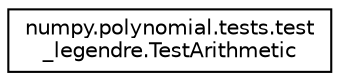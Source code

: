 digraph "Graphical Class Hierarchy"
{
 // LATEX_PDF_SIZE
  edge [fontname="Helvetica",fontsize="10",labelfontname="Helvetica",labelfontsize="10"];
  node [fontname="Helvetica",fontsize="10",shape=record];
  rankdir="LR";
  Node0 [label="numpy.polynomial.tests.test\l_legendre.TestArithmetic",height=0.2,width=0.4,color="black", fillcolor="white", style="filled",URL="$classnumpy_1_1polynomial_1_1tests_1_1test__legendre_1_1TestArithmetic.html",tooltip=" "];
}
